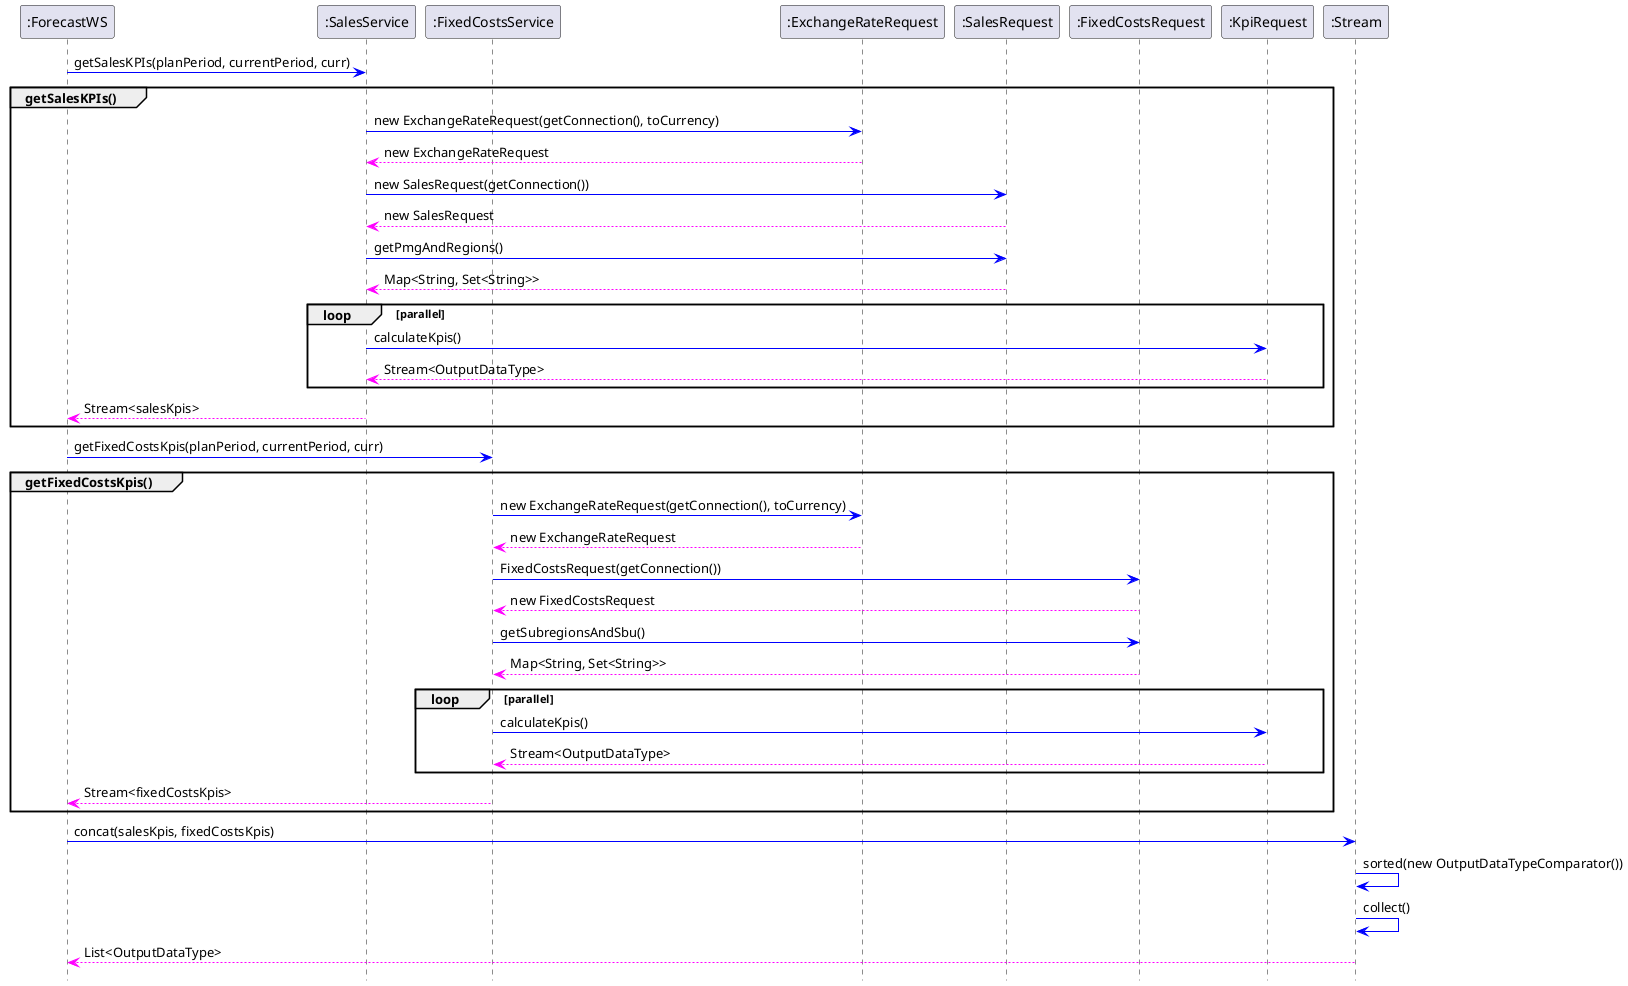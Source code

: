 @startuml

hide footbox
participant  ":ForecastWS"
participant  ":SalesService"
participant  ":FixedCostsService"
participant  ":ExchangeRateRequest"
participant  ":SalesRequest"
participant  ":FixedCostsRequest"
participant  ":KpiRequest"
participant  ":Stream"



":ForecastWS" -[#0000FF]> ":SalesService" : getSalesKPIs(planPeriod, currentPeriod, curr)
group getSalesKPIs()
":SalesService" -[#0000FF]> ":ExchangeRateRequest" : new ExchangeRateRequest(getConnection(), toCurrency)
":ExchangeRateRequest" --[#FF00FF]> ":SalesService" : new ExchangeRateRequest
":SalesService" -[#0000FF]> ":SalesRequest" : new SalesRequest(getConnection())
":SalesRequest" --[#FF00FF]> ":SalesService" : new SalesRequest
":SalesService" -[#0000FF]> ":SalesRequest" : getPmgAndRegions()
":SalesRequest" --[#FF00FF]> ":SalesService" : Map<String, Set<String>>
loop parallel
    ":SalesService" -[#0000FF]> ":KpiRequest": calculateKpis()
    ":KpiRequest" --[#FF00FF]> ":SalesService" : Stream<OutputDataType>
end
":SalesService" --[#FF00FF]> ":ForecastWS" : Stream<salesKpis>
end

":ForecastWS" -[#0000FF]> ":FixedCostsService" : getFixedCostsKpis(planPeriod, currentPeriod, curr)
group getFixedCostsKpis()
":FixedCostsService" -[#0000FF]> ":ExchangeRateRequest" : new ExchangeRateRequest(getConnection(), toCurrency)
":ExchangeRateRequest" --[#FF00FF]> ":FixedCostsService" : new ExchangeRateRequest
":FixedCostsService" -[#0000FF]> ":FixedCostsRequest" : FixedCostsRequest(getConnection())
":FixedCostsRequest" --[#FF00FF]> ":FixedCostsService" : new FixedCostsRequest
":FixedCostsService" -[#0000FF]> ":FixedCostsRequest" : getSubregionsAndSbu()
":FixedCostsRequest" --[#FF00FF]> ":FixedCostsService" : Map<String, Set<String>>
loop parallel
    ":FixedCostsService" -[#0000FF]> ":KpiRequest": calculateKpis()
    ":KpiRequest" --[#FF00FF]> ":FixedCostsService" : Stream<OutputDataType>
end
":FixedCostsService" --[#FF00FF]> ":ForecastWS" : Stream<fixedCostsKpis>
end

":ForecastWS" -[#0000FF]> ":Stream" : concat(salesKpis, fixedCostsKpis)
":Stream" -[#0000FF]> ":Stream" : sorted(new OutputDataTypeComparator())
":Stream" -[#0000FF]> ":Stream" : collect()
":Stream" --[#FF00FF]> ":ForecastWS" : List<OutputDataType>
@enduml